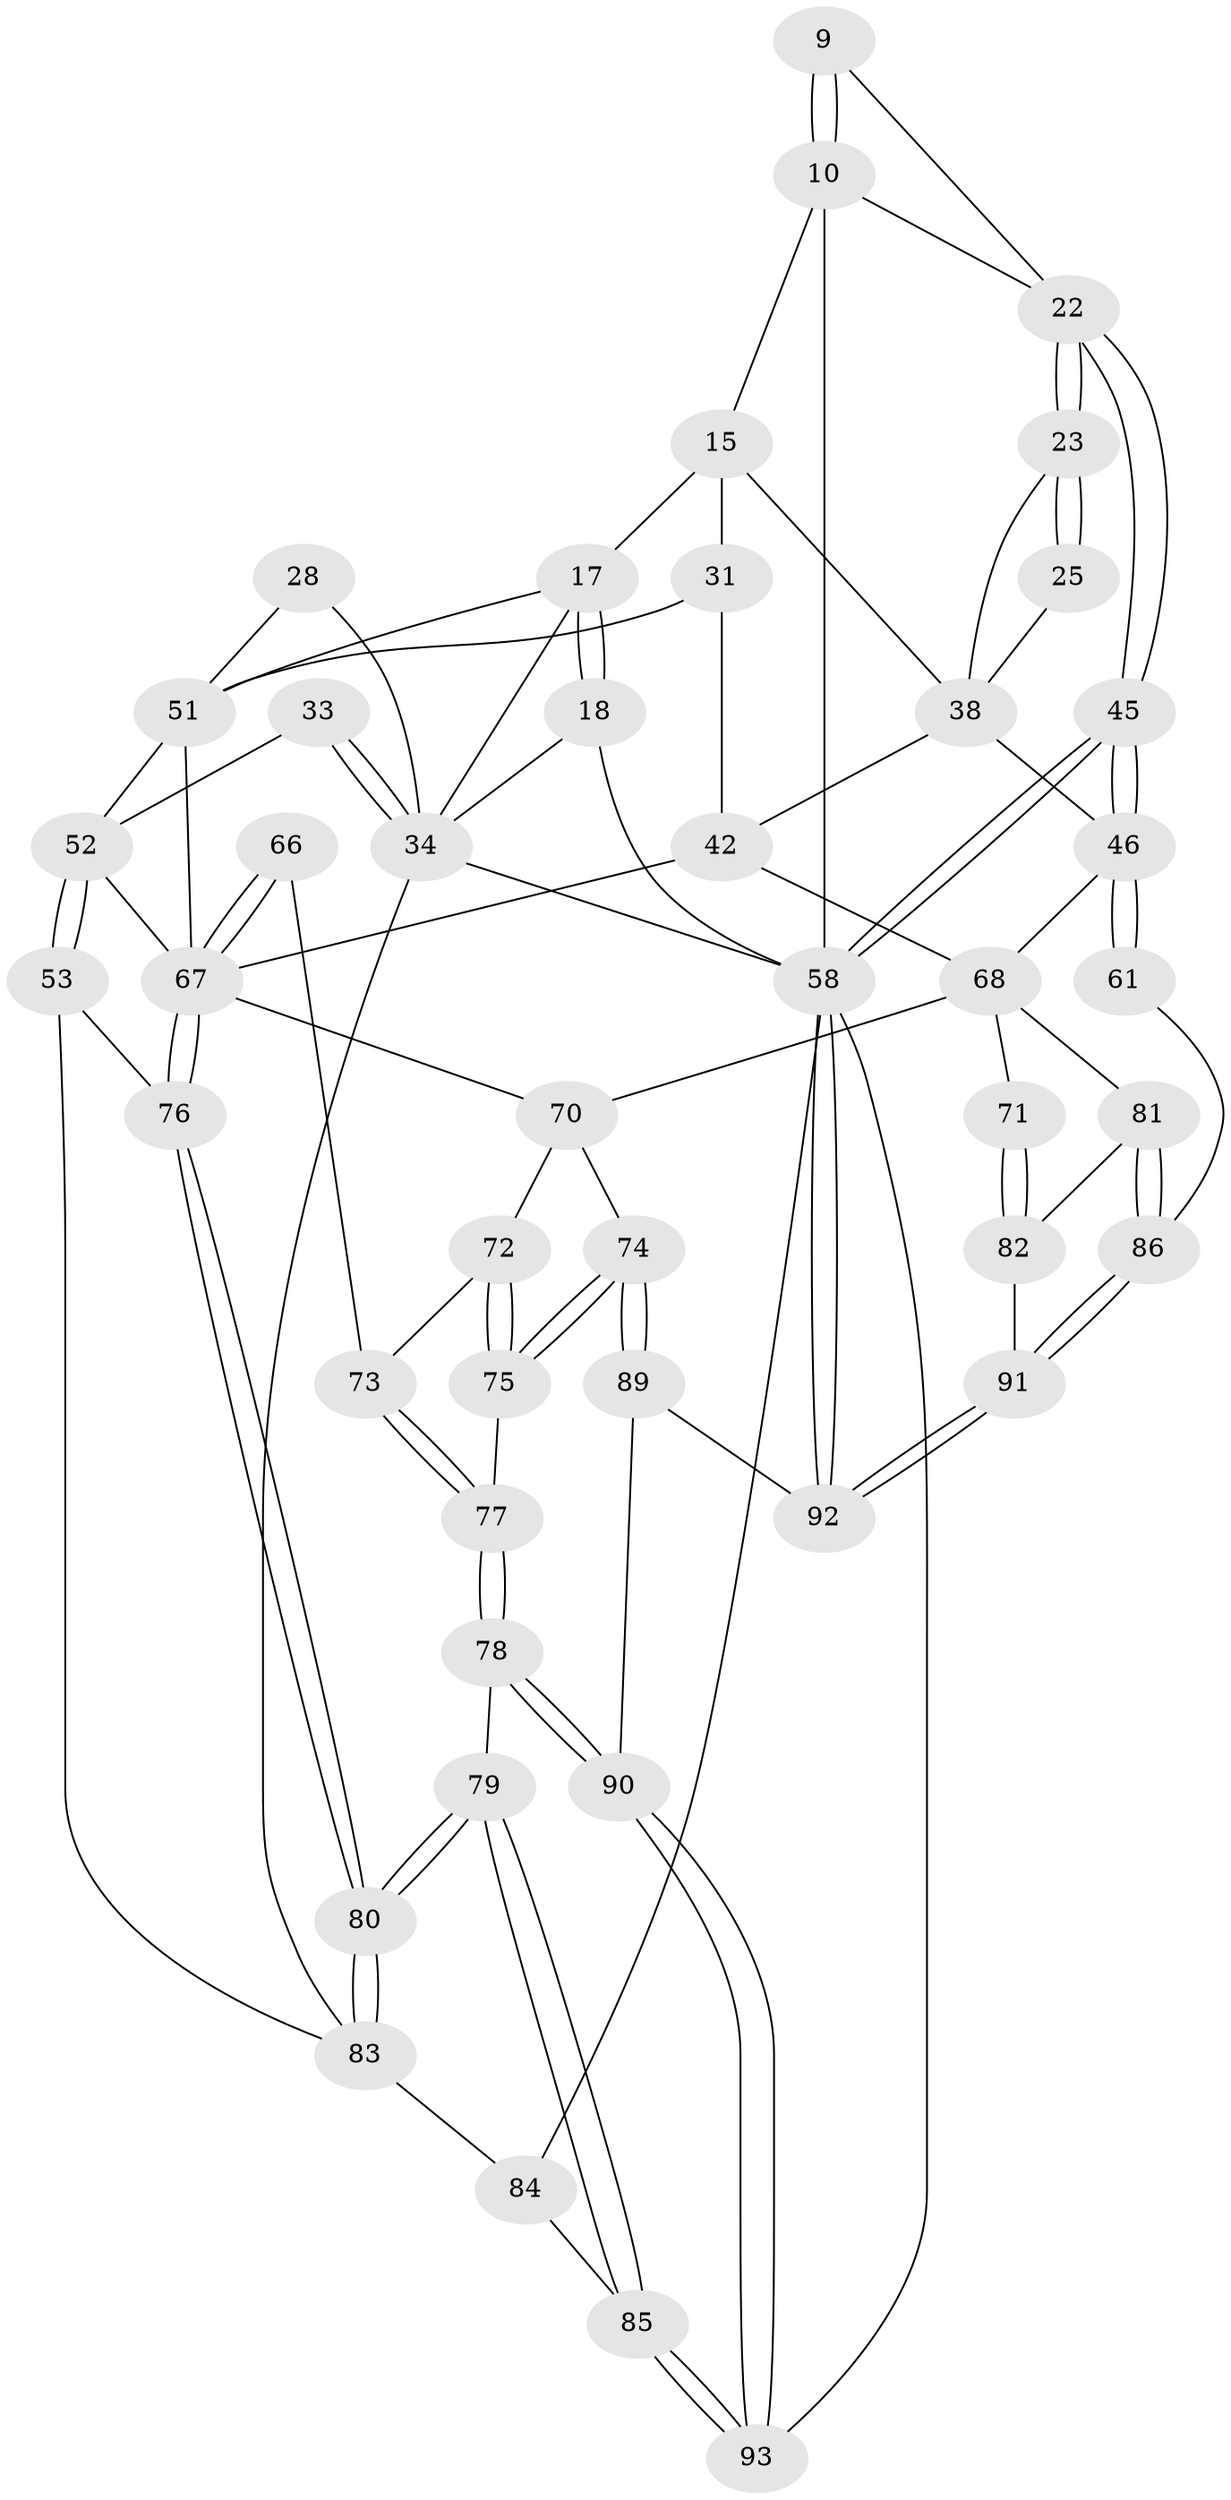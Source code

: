 // original degree distribution, {3: 0.043010752688172046, 5: 0.4731182795698925, 4: 0.23655913978494625, 6: 0.24731182795698925}
// Generated by graph-tools (version 1.1) at 2025/59/03/09/25 04:59:44]
// undirected, 46 vertices, 107 edges
graph export_dot {
graph [start="1"]
  node [color=gray90,style=filled];
  9 [pos="+0.9039692225145454+0.08515542296030923"];
  10 [pos="+1+0",super="+1+5"];
  15 [pos="+0.7312449625857799+0.26697037551304204",super="+7"];
  17 [pos="+0.3620392760156981+0.18729871046667843",super="+16"];
  18 [pos="+0.30138577647624115+0.1499082433977315",super="+3"];
  22 [pos="+1+0.3770947147842942",super="+19"];
  23 [pos="+1+0.37672734882709114",super="+12+13"];
  25 [pos="+1+0.37611275024852847"];
  28 [pos="+0.27257657461308793+0.448596220949603"];
  31 [pos="+0.5310073683828948+0.4034207110888567",super="+30"];
  33 [pos="+0+0.4583894779194996"];
  34 [pos="+0+0.4398023242208662",super="+21+29"];
  38 [pos="+0.8912234483935898+0.4480887038512219",super="+35+14"];
  42 [pos="+0.579077071903756+0.5717844205538294",super="+37+36"];
  45 [pos="+1+0.7714719883680341"];
  46 [pos="+1+0.7607382701048828",super="+39+40"];
  51 [pos="+0.09157391302990515+0.4860218059157867",super="+49+32"];
  52 [pos="+0.1388223872478996+0.6714754319110534",super="+50"];
  53 [pos="+0.05359303658807304+0.749668709531893"];
  58 [pos="+1+1",super="+57"];
  61 [pos="+0.9669612941391462+0.7802442697674291"];
  66 [pos="+0.2933972495324492+0.6990940157737289"];
  67 [pos="+0.27117438867625965+0.6889224932844213",super="+65"];
  68 [pos="+0.5869345923987689+0.8339086633381276",super="+64"];
  70 [pos="+0.47508700056498077+0.7139935355327757",super="+69"];
  71 [pos="+0.6046651584568201+0.8395790850874284"];
  72 [pos="+0.3993103138532373+0.7588800797777422"];
  73 [pos="+0.32723119173426896+0.7309111378368134"];
  74 [pos="+0.4922329559791104+0.8781610183326747"];
  75 [pos="+0.4506530742781735+0.8642579573366399"];
  76 [pos="+0.24137084735163764+0.8320998994984123"];
  77 [pos="+0.3870859191701066+0.8585328423263712"];
  78 [pos="+0.28288414292138536+0.895161150817594"];
  79 [pos="+0.2602888833143727+0.8832589877249942"];
  80 [pos="+0.24175492629431658+0.8539839068366477"];
  81 [pos="+0.6850823556137297+0.8856192244158262",super="+63"];
  82 [pos="+0.6604736918039693+0.8939806137749732"];
  83 [pos="+0.2085990091233139+0.8586190008826525",super="+54+55"];
  84 [pos="+0.15964461742043481+0.8844146760569807",super="+56"];
  85 [pos="+0.15327450533660647+1"];
  86 [pos="+0.8752302556910942+0.848435555601054",super="+62"];
  89 [pos="+0.45862375693330565+1"];
  90 [pos="+0.4178648340375351+1"];
  91 [pos="+0.8694485345555397+0.8654475421973782",super="+87"];
  92 [pos="+0.8007211439989081+1",super="+88"];
  93 [pos="+0+1"];
  9 -- 10 [weight=2];
  9 -- 10;
  9 -- 22;
  10 -- 58 [weight=2];
  10 -- 15;
  10 -- 22;
  15 -- 31 [weight=2];
  15 -- 17;
  15 -- 38;
  17 -- 18 [weight=2];
  17 -- 18;
  17 -- 51;
  17 -- 34;
  18 -- 58;
  18 -- 34;
  22 -- 23 [weight=2];
  22 -- 23;
  22 -- 45;
  22 -- 45;
  23 -- 25 [weight=2];
  23 -- 25;
  23 -- 38;
  25 -- 38;
  28 -- 51;
  28 -- 34;
  31 -- 51;
  31 -- 42;
  33 -- 34 [weight=2];
  33 -- 34;
  33 -- 52;
  34 -- 83;
  34 -- 58;
  38 -- 46;
  38 -- 42;
  42 -- 67;
  42 -- 68 [weight=2];
  45 -- 46;
  45 -- 46;
  45 -- 58;
  45 -- 58;
  46 -- 61 [weight=2];
  46 -- 61;
  46 -- 68;
  51 -- 67 [weight=2];
  51 -- 52;
  52 -- 53;
  52 -- 53;
  52 -- 67;
  53 -- 76;
  53 -- 83;
  58 -- 92;
  58 -- 92;
  58 -- 93;
  58 -- 84;
  61 -- 86;
  66 -- 67 [weight=2];
  66 -- 67;
  66 -- 73;
  67 -- 76;
  67 -- 76;
  67 -- 70;
  68 -- 71 [weight=2];
  68 -- 81;
  68 -- 70;
  70 -- 72;
  70 -- 74;
  71 -- 82;
  71 -- 82;
  72 -- 73;
  72 -- 75;
  72 -- 75;
  73 -- 77;
  73 -- 77;
  74 -- 75;
  74 -- 75;
  74 -- 89;
  74 -- 89;
  75 -- 77;
  76 -- 80;
  76 -- 80;
  77 -- 78;
  77 -- 78;
  78 -- 79;
  78 -- 90;
  78 -- 90;
  79 -- 80;
  79 -- 80;
  79 -- 85;
  79 -- 85;
  80 -- 83;
  80 -- 83;
  81 -- 82;
  81 -- 86 [weight=2];
  81 -- 86;
  82 -- 91;
  83 -- 84;
  84 -- 85;
  85 -- 93;
  85 -- 93;
  86 -- 91;
  86 -- 91;
  89 -- 90;
  89 -- 92;
  90 -- 93;
  90 -- 93;
  91 -- 92 [weight=2];
  91 -- 92;
}
